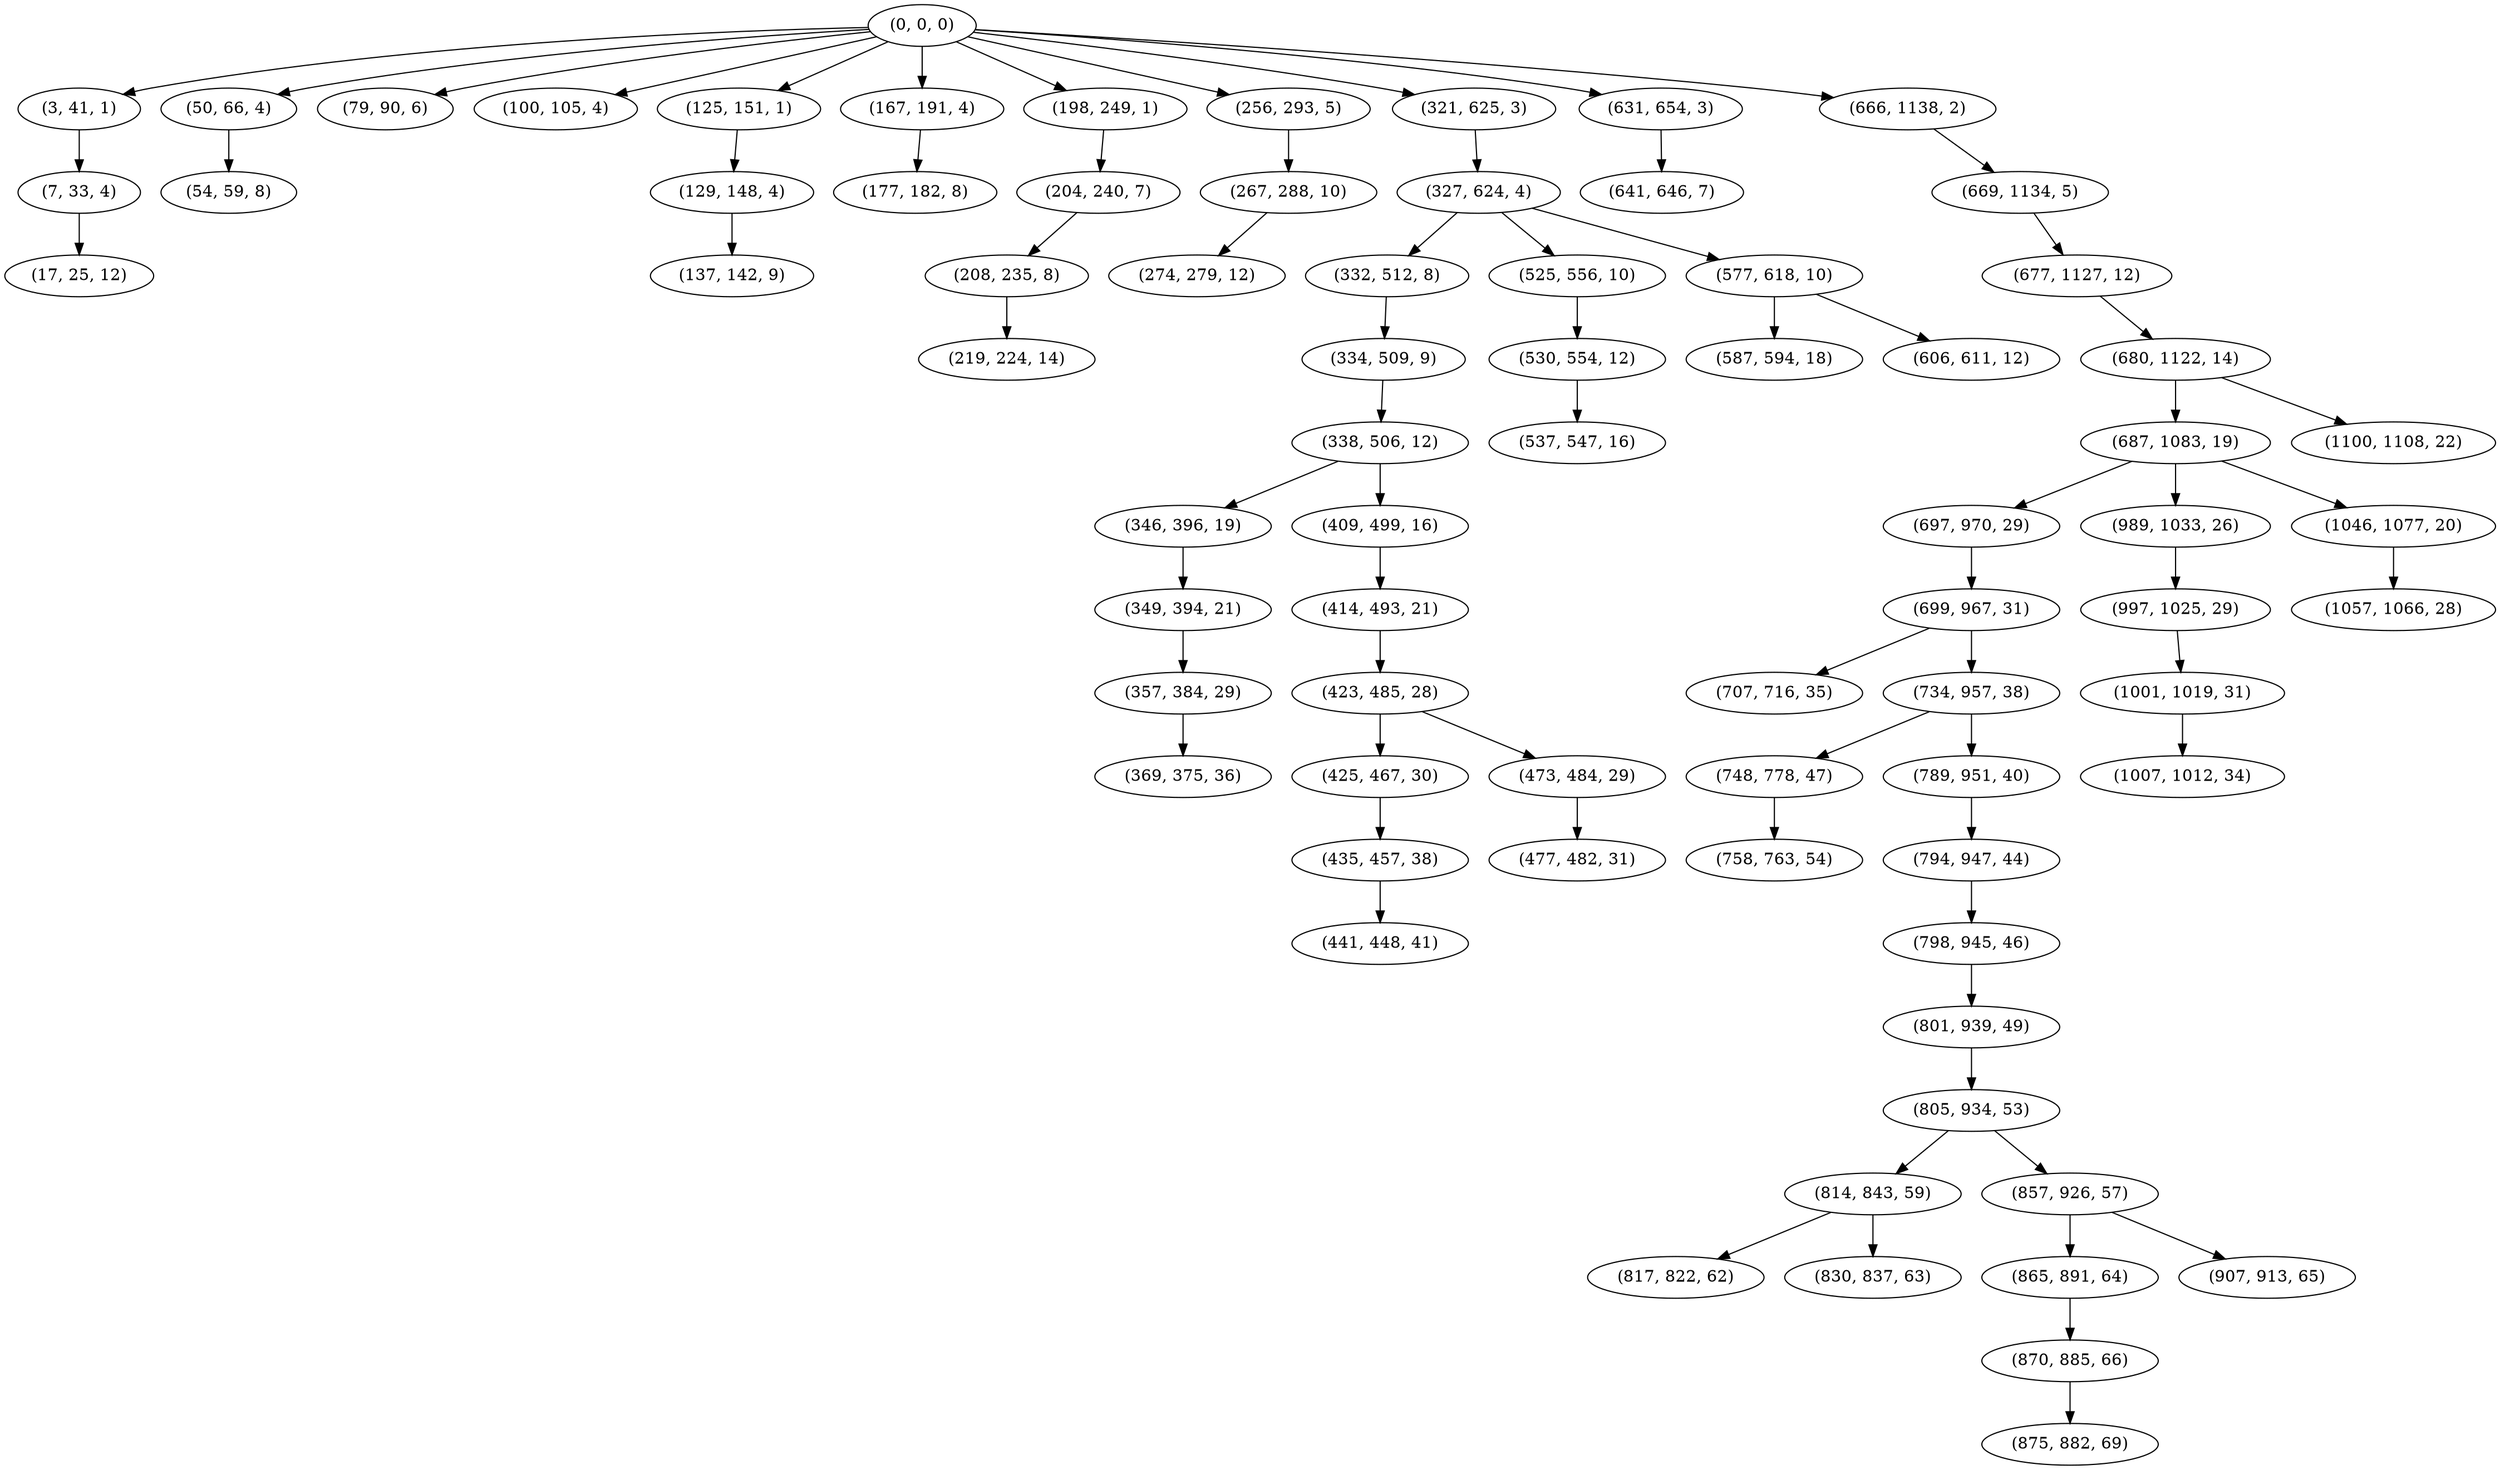 digraph tree {
    "(0, 0, 0)";
    "(3, 41, 1)";
    "(7, 33, 4)";
    "(17, 25, 12)";
    "(50, 66, 4)";
    "(54, 59, 8)";
    "(79, 90, 6)";
    "(100, 105, 4)";
    "(125, 151, 1)";
    "(129, 148, 4)";
    "(137, 142, 9)";
    "(167, 191, 4)";
    "(177, 182, 8)";
    "(198, 249, 1)";
    "(204, 240, 7)";
    "(208, 235, 8)";
    "(219, 224, 14)";
    "(256, 293, 5)";
    "(267, 288, 10)";
    "(274, 279, 12)";
    "(321, 625, 3)";
    "(327, 624, 4)";
    "(332, 512, 8)";
    "(334, 509, 9)";
    "(338, 506, 12)";
    "(346, 396, 19)";
    "(349, 394, 21)";
    "(357, 384, 29)";
    "(369, 375, 36)";
    "(409, 499, 16)";
    "(414, 493, 21)";
    "(423, 485, 28)";
    "(425, 467, 30)";
    "(435, 457, 38)";
    "(441, 448, 41)";
    "(473, 484, 29)";
    "(477, 482, 31)";
    "(525, 556, 10)";
    "(530, 554, 12)";
    "(537, 547, 16)";
    "(577, 618, 10)";
    "(587, 594, 18)";
    "(606, 611, 12)";
    "(631, 654, 3)";
    "(641, 646, 7)";
    "(666, 1138, 2)";
    "(669, 1134, 5)";
    "(677, 1127, 12)";
    "(680, 1122, 14)";
    "(687, 1083, 19)";
    "(697, 970, 29)";
    "(699, 967, 31)";
    "(707, 716, 35)";
    "(734, 957, 38)";
    "(748, 778, 47)";
    "(758, 763, 54)";
    "(789, 951, 40)";
    "(794, 947, 44)";
    "(798, 945, 46)";
    "(801, 939, 49)";
    "(805, 934, 53)";
    "(814, 843, 59)";
    "(817, 822, 62)";
    "(830, 837, 63)";
    "(857, 926, 57)";
    "(865, 891, 64)";
    "(870, 885, 66)";
    "(875, 882, 69)";
    "(907, 913, 65)";
    "(989, 1033, 26)";
    "(997, 1025, 29)";
    "(1001, 1019, 31)";
    "(1007, 1012, 34)";
    "(1046, 1077, 20)";
    "(1057, 1066, 28)";
    "(1100, 1108, 22)";
    "(0, 0, 0)" -> "(3, 41, 1)";
    "(0, 0, 0)" -> "(50, 66, 4)";
    "(0, 0, 0)" -> "(79, 90, 6)";
    "(0, 0, 0)" -> "(100, 105, 4)";
    "(0, 0, 0)" -> "(125, 151, 1)";
    "(0, 0, 0)" -> "(167, 191, 4)";
    "(0, 0, 0)" -> "(198, 249, 1)";
    "(0, 0, 0)" -> "(256, 293, 5)";
    "(0, 0, 0)" -> "(321, 625, 3)";
    "(0, 0, 0)" -> "(631, 654, 3)";
    "(0, 0, 0)" -> "(666, 1138, 2)";
    "(3, 41, 1)" -> "(7, 33, 4)";
    "(7, 33, 4)" -> "(17, 25, 12)";
    "(50, 66, 4)" -> "(54, 59, 8)";
    "(125, 151, 1)" -> "(129, 148, 4)";
    "(129, 148, 4)" -> "(137, 142, 9)";
    "(167, 191, 4)" -> "(177, 182, 8)";
    "(198, 249, 1)" -> "(204, 240, 7)";
    "(204, 240, 7)" -> "(208, 235, 8)";
    "(208, 235, 8)" -> "(219, 224, 14)";
    "(256, 293, 5)" -> "(267, 288, 10)";
    "(267, 288, 10)" -> "(274, 279, 12)";
    "(321, 625, 3)" -> "(327, 624, 4)";
    "(327, 624, 4)" -> "(332, 512, 8)";
    "(327, 624, 4)" -> "(525, 556, 10)";
    "(327, 624, 4)" -> "(577, 618, 10)";
    "(332, 512, 8)" -> "(334, 509, 9)";
    "(334, 509, 9)" -> "(338, 506, 12)";
    "(338, 506, 12)" -> "(346, 396, 19)";
    "(338, 506, 12)" -> "(409, 499, 16)";
    "(346, 396, 19)" -> "(349, 394, 21)";
    "(349, 394, 21)" -> "(357, 384, 29)";
    "(357, 384, 29)" -> "(369, 375, 36)";
    "(409, 499, 16)" -> "(414, 493, 21)";
    "(414, 493, 21)" -> "(423, 485, 28)";
    "(423, 485, 28)" -> "(425, 467, 30)";
    "(423, 485, 28)" -> "(473, 484, 29)";
    "(425, 467, 30)" -> "(435, 457, 38)";
    "(435, 457, 38)" -> "(441, 448, 41)";
    "(473, 484, 29)" -> "(477, 482, 31)";
    "(525, 556, 10)" -> "(530, 554, 12)";
    "(530, 554, 12)" -> "(537, 547, 16)";
    "(577, 618, 10)" -> "(587, 594, 18)";
    "(577, 618, 10)" -> "(606, 611, 12)";
    "(631, 654, 3)" -> "(641, 646, 7)";
    "(666, 1138, 2)" -> "(669, 1134, 5)";
    "(669, 1134, 5)" -> "(677, 1127, 12)";
    "(677, 1127, 12)" -> "(680, 1122, 14)";
    "(680, 1122, 14)" -> "(687, 1083, 19)";
    "(680, 1122, 14)" -> "(1100, 1108, 22)";
    "(687, 1083, 19)" -> "(697, 970, 29)";
    "(687, 1083, 19)" -> "(989, 1033, 26)";
    "(687, 1083, 19)" -> "(1046, 1077, 20)";
    "(697, 970, 29)" -> "(699, 967, 31)";
    "(699, 967, 31)" -> "(707, 716, 35)";
    "(699, 967, 31)" -> "(734, 957, 38)";
    "(734, 957, 38)" -> "(748, 778, 47)";
    "(734, 957, 38)" -> "(789, 951, 40)";
    "(748, 778, 47)" -> "(758, 763, 54)";
    "(789, 951, 40)" -> "(794, 947, 44)";
    "(794, 947, 44)" -> "(798, 945, 46)";
    "(798, 945, 46)" -> "(801, 939, 49)";
    "(801, 939, 49)" -> "(805, 934, 53)";
    "(805, 934, 53)" -> "(814, 843, 59)";
    "(805, 934, 53)" -> "(857, 926, 57)";
    "(814, 843, 59)" -> "(817, 822, 62)";
    "(814, 843, 59)" -> "(830, 837, 63)";
    "(857, 926, 57)" -> "(865, 891, 64)";
    "(857, 926, 57)" -> "(907, 913, 65)";
    "(865, 891, 64)" -> "(870, 885, 66)";
    "(870, 885, 66)" -> "(875, 882, 69)";
    "(989, 1033, 26)" -> "(997, 1025, 29)";
    "(997, 1025, 29)" -> "(1001, 1019, 31)";
    "(1001, 1019, 31)" -> "(1007, 1012, 34)";
    "(1046, 1077, 20)" -> "(1057, 1066, 28)";
}
